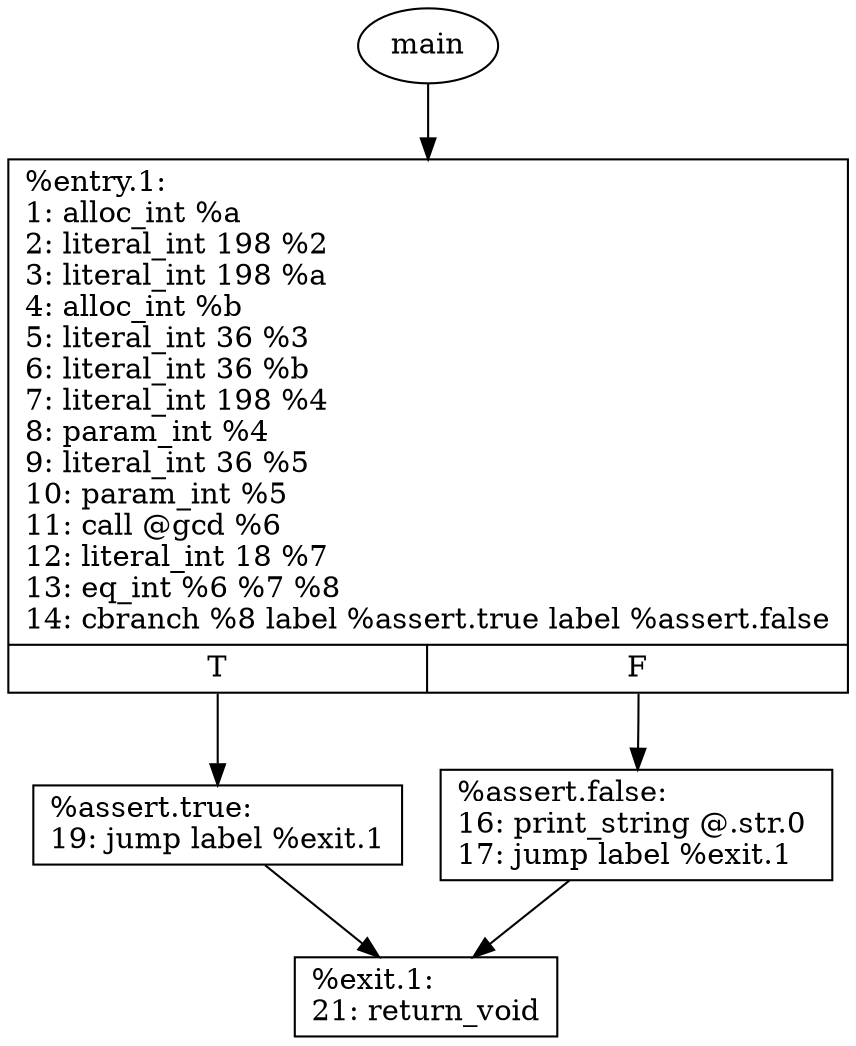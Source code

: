 digraph g {
	node [shape=record]
	main [shape=ellipse]
	main -> "%entry.1"
	"%entry.1" [label="{%entry.1:\l	1:   alloc_int %a \l	2:   literal_int 198 %2 \l	3:   literal_int 198 %a \l	4:   alloc_int %b \l	5:   literal_int 36 %3 \l	6:   literal_int 36 %b \l	7:   literal_int 198 %4 \l	8:   param_int %4 \l	9:   literal_int 36 %5 \l	10:   param_int %5 \l	11:   call @gcd %6 \l	12:   literal_int 18 %7 \l	13:   eq_int %6 %7 %8 \l	14:   cbranch %8 label %assert.true label %assert.false\l	|{<f0>T|<f1>F}}"]
	"%entry.1":f0 -> "%assert.true"
	"%entry.1":f1 -> "%assert.false"
	"%assert.false" [label="{%assert.false:\l	16:   print_string @.str.0 \l	17:   jump label %exit.1\l	}"]
	"%assert.false" -> "%exit.1"
	"%assert.true" [label="{%assert.true:\l	19:   jump label %exit.1\l	}"]
	"%assert.true" -> "%exit.1"
	"%exit.1" [label="{%exit.1:\l	21:   return_void\l	}"]
}
